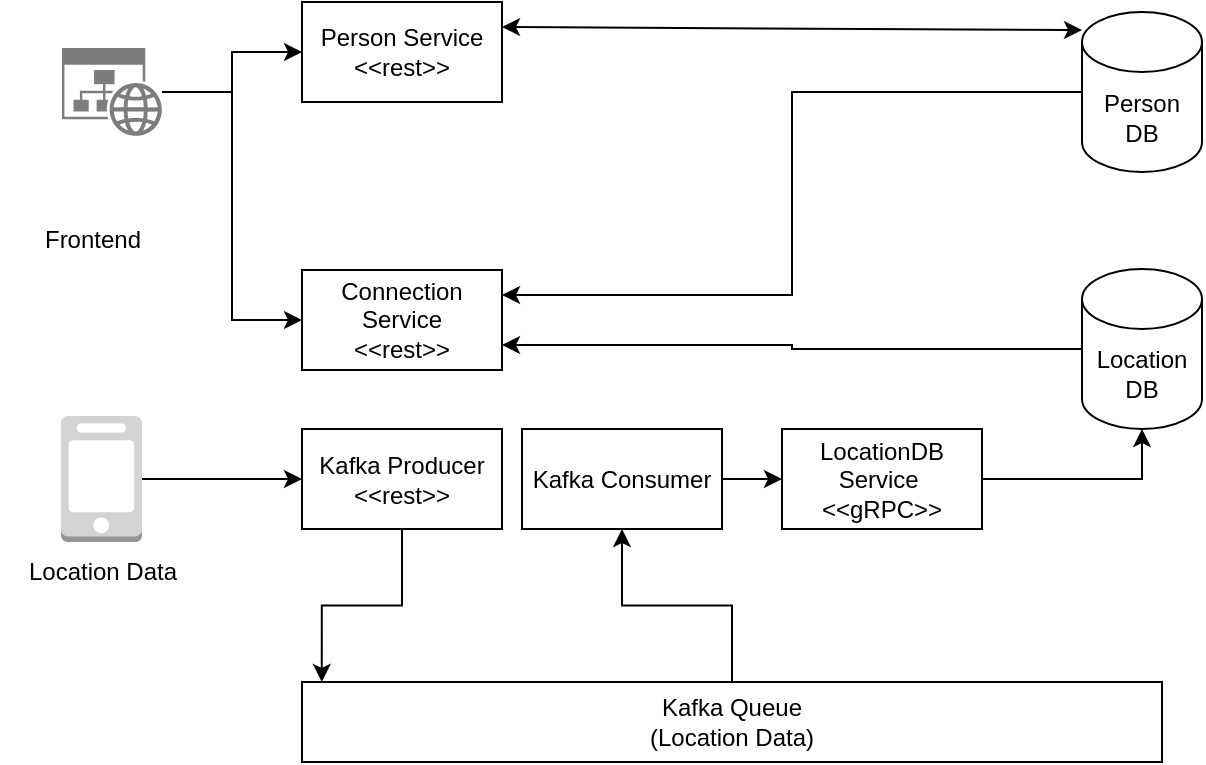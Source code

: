 <mxfile version="20.8.5" type="device"><diagram id="zKfKUKOam2NGaLlis4uk" name="Page-1"><mxGraphModel dx="1010" dy="563" grid="1" gridSize="10" guides="1" tooltips="1" connect="1" arrows="1" fold="1" page="1" pageScale="1" pageWidth="850" pageHeight="1100" math="0" shadow="0"><root><mxCell id="0"/><mxCell id="1" parent="0"/><mxCell id="ROxMls88Sx1myz1ThkcU-2" style="edgeStyle=orthogonalEdgeStyle;rounded=0;orthogonalLoop=1;jettySize=auto;html=1;entryX=0.5;entryY=1;entryDx=0;entryDy=0;" edge="1" parent="1" source="Jn5eLzeUWSvRa9KMpqs_-1" target="Jn5eLzeUWSvRa9KMpqs_-5"><mxGeometry relative="1" as="geometry"/></mxCell><mxCell id="Jn5eLzeUWSvRa9KMpqs_-1" value="Kafka Queue&lt;br&gt;(Location Data)" style="rounded=0;whiteSpace=wrap;html=1;" parent="1" vertex="1"><mxGeometry x="240" y="440" width="430" height="40" as="geometry"/></mxCell><mxCell id="lno67xIy5RmekHBFXgL4-8" style="edgeStyle=orthogonalEdgeStyle;rounded=0;orthogonalLoop=1;jettySize=auto;html=1;entryX=0.023;entryY=0;entryDx=0;entryDy=0;entryPerimeter=0;" parent="1" source="Jn5eLzeUWSvRa9KMpqs_-3" target="Jn5eLzeUWSvRa9KMpqs_-1" edge="1"><mxGeometry relative="1" as="geometry"/></mxCell><mxCell id="Jn5eLzeUWSvRa9KMpqs_-3" value="Kafka Producer&lt;br&gt;&amp;lt;&amp;lt;rest&amp;gt;&amp;gt;" style="rounded=0;whiteSpace=wrap;html=1;" parent="1" vertex="1"><mxGeometry x="240" y="313.5" width="100" height="50" as="geometry"/></mxCell><mxCell id="lno67xIy5RmekHBFXgL4-11" value="" style="edgeStyle=orthogonalEdgeStyle;rounded=0;orthogonalLoop=1;jettySize=auto;html=1;" parent="1" source="Jn5eLzeUWSvRa9KMpqs_-5" target="lno67xIy5RmekHBFXgL4-10" edge="1"><mxGeometry relative="1" as="geometry"/></mxCell><mxCell id="Jn5eLzeUWSvRa9KMpqs_-5" value="Kafka Consumer" style="rounded=0;whiteSpace=wrap;html=1;" parent="1" vertex="1"><mxGeometry x="350" y="313.5" width="100" height="50" as="geometry"/></mxCell><mxCell id="ROxMls88Sx1myz1ThkcU-6" style="edgeStyle=orthogonalEdgeStyle;rounded=0;orthogonalLoop=1;jettySize=auto;html=1;entryX=1;entryY=0.75;entryDx=0;entryDy=0;" edge="1" parent="1" source="Jn5eLzeUWSvRa9KMpqs_-12" target="Jn5eLzeUWSvRa9KMpqs_-29"><mxGeometry relative="1" as="geometry"/></mxCell><mxCell id="Jn5eLzeUWSvRa9KMpqs_-12" value="Location DB" style="shape=cylinder3;whiteSpace=wrap;html=1;boundedLbl=1;backgroundOutline=1;size=15;" parent="1" vertex="1"><mxGeometry x="630" y="233.5" width="60" height="80" as="geometry"/></mxCell><mxCell id="Jn5eLzeUWSvRa9KMpqs_-24" value="" style="edgeStyle=orthogonalEdgeStyle;rounded=0;orthogonalLoop=1;jettySize=auto;html=1;entryX=0;entryY=0.5;entryDx=0;entryDy=0;" parent="1" source="Jn5eLzeUWSvRa9KMpqs_-19" target="Jn5eLzeUWSvRa9KMpqs_-3" edge="1"><mxGeometry relative="1" as="geometry"><mxPoint x="230" y="339" as="targetPoint"/></mxGeometry></mxCell><mxCell id="Jn5eLzeUWSvRa9KMpqs_-19" value="" style="outlineConnect=0;dashed=0;verticalLabelPosition=bottom;verticalAlign=top;align=center;html=1;shape=mxgraph.aws3.mobile_client;fillColor=#D2D3D3;gradientColor=none;" parent="1" vertex="1"><mxGeometry x="119.5" y="307" width="40.5" height="63" as="geometry"/></mxCell><mxCell id="Jn5eLzeUWSvRa9KMpqs_-20" value="Location Data" style="text;html=1;align=center;verticalAlign=middle;resizable=0;points=[];autosize=1;strokeColor=none;fillColor=none;" parent="1" vertex="1"><mxGeometry x="89.75" y="370" width="100" height="30" as="geometry"/></mxCell><mxCell id="Jn5eLzeUWSvRa9KMpqs_-40" style="edgeStyle=orthogonalEdgeStyle;rounded=0;orthogonalLoop=1;jettySize=auto;html=1;entryX=0;entryY=0.5;entryDx=0;entryDy=0;" parent="1" source="Jn5eLzeUWSvRa9KMpqs_-21" target="Jn5eLzeUWSvRa9KMpqs_-35" edge="1"><mxGeometry relative="1" as="geometry"><mxPoint x="240" y="155" as="targetPoint"/></mxGeometry></mxCell><mxCell id="Jn5eLzeUWSvRa9KMpqs_-42" style="edgeStyle=orthogonalEdgeStyle;rounded=0;orthogonalLoop=1;jettySize=auto;html=1;entryX=0;entryY=0.5;entryDx=0;entryDy=0;" parent="1" source="Jn5eLzeUWSvRa9KMpqs_-21" target="Jn5eLzeUWSvRa9KMpqs_-29" edge="1"><mxGeometry relative="1" as="geometry"/></mxCell><mxCell id="Jn5eLzeUWSvRa9KMpqs_-21" value="" style="sketch=0;aspect=fixed;pointerEvents=1;shadow=0;dashed=0;html=1;strokeColor=none;labelPosition=center;verticalLabelPosition=bottom;verticalAlign=top;align=center;shape=mxgraph.mscae.enterprise.website_generic;fillColor=#7D7D7D;" parent="1" vertex="1"><mxGeometry x="120" y="123" width="50" height="44" as="geometry"/></mxCell><mxCell id="Jn5eLzeUWSvRa9KMpqs_-23" value="Frontend" style="text;html=1;align=center;verticalAlign=middle;resizable=0;points=[];autosize=1;strokeColor=none;fillColor=none;" parent="1" vertex="1"><mxGeometry x="100" y="204" width="70" height="30" as="geometry"/></mxCell><mxCell id="Jn5eLzeUWSvRa9KMpqs_-29" value="Connection Service&lt;br&gt;&amp;lt;&amp;lt;rest&amp;gt;&amp;gt;" style="rounded=0;whiteSpace=wrap;html=1;" parent="1" vertex="1"><mxGeometry x="240" y="234" width="100" height="50" as="geometry"/></mxCell><mxCell id="ROxMls88Sx1myz1ThkcU-7" style="edgeStyle=orthogonalEdgeStyle;rounded=0;orthogonalLoop=1;jettySize=auto;html=1;entryX=1;entryY=0.25;entryDx=0;entryDy=0;" edge="1" parent="1" source="Jn5eLzeUWSvRa9KMpqs_-32" target="Jn5eLzeUWSvRa9KMpqs_-29"><mxGeometry relative="1" as="geometry"/></mxCell><mxCell id="Jn5eLzeUWSvRa9KMpqs_-32" value="Person DB" style="shape=cylinder3;whiteSpace=wrap;html=1;boundedLbl=1;backgroundOutline=1;size=15;" parent="1" vertex="1"><mxGeometry x="630" y="105" width="60" height="80" as="geometry"/></mxCell><mxCell id="Jn5eLzeUWSvRa9KMpqs_-35" value="Person Service&lt;br&gt;&amp;lt;&amp;lt;rest&amp;gt;&amp;gt;" style="rounded=0;whiteSpace=wrap;html=1;" parent="1" vertex="1"><mxGeometry x="240" y="100" width="100" height="50" as="geometry"/></mxCell><mxCell id="lno67xIy5RmekHBFXgL4-13" style="edgeStyle=orthogonalEdgeStyle;rounded=0;orthogonalLoop=1;jettySize=auto;html=1;entryX=0.5;entryY=1;entryDx=0;entryDy=0;entryPerimeter=0;" parent="1" source="lno67xIy5RmekHBFXgL4-10" target="Jn5eLzeUWSvRa9KMpqs_-12" edge="1"><mxGeometry relative="1" as="geometry"/></mxCell><mxCell id="lno67xIy5RmekHBFXgL4-10" value="LocationDB Service&amp;nbsp;&lt;br&gt;&amp;lt;&amp;lt;gRPC&amp;gt;&amp;gt;" style="rounded=0;whiteSpace=wrap;html=1;" parent="1" vertex="1"><mxGeometry x="480" y="313.5" width="100" height="50" as="geometry"/></mxCell><mxCell id="ROxMls88Sx1myz1ThkcU-9" value="" style="endArrow=classic;startArrow=classic;html=1;rounded=0;exitX=1;exitY=0.25;exitDx=0;exitDy=0;entryX=0;entryY=0.113;entryDx=0;entryDy=0;entryPerimeter=0;" edge="1" parent="1" source="Jn5eLzeUWSvRa9KMpqs_-35" target="Jn5eLzeUWSvRa9KMpqs_-32"><mxGeometry width="50" height="50" relative="1" as="geometry"><mxPoint x="400" y="90" as="sourcePoint"/><mxPoint x="450" y="40" as="targetPoint"/></mxGeometry></mxCell></root></mxGraphModel></diagram></mxfile>